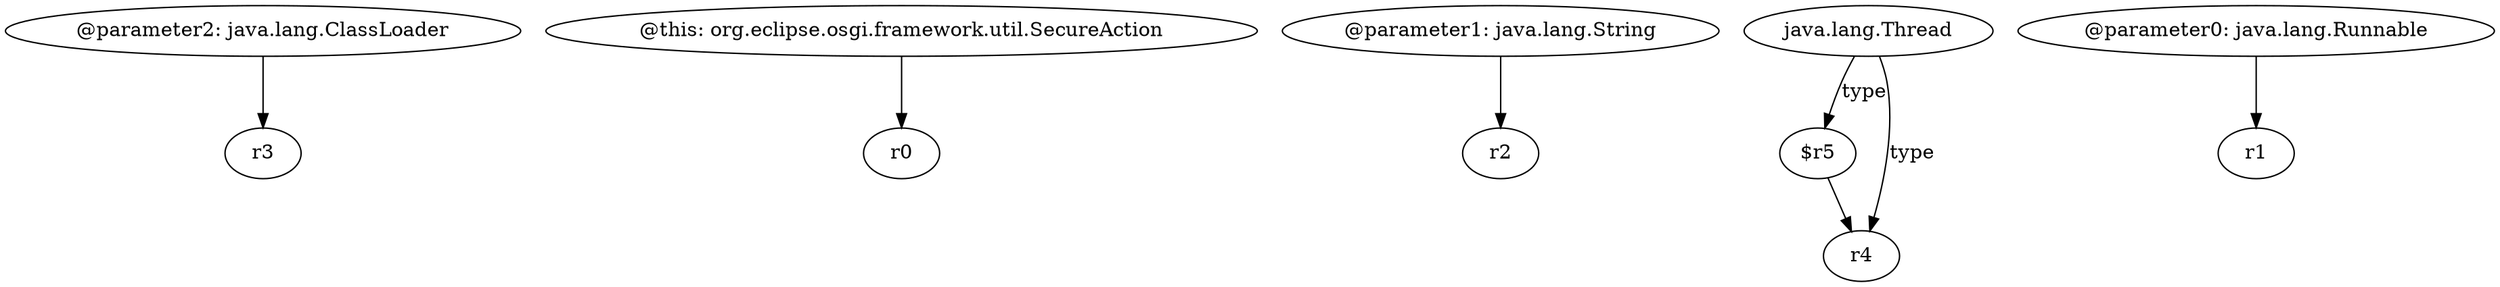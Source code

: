 digraph g {
0[label="@parameter2: java.lang.ClassLoader"]
1[label="r3"]
0->1[label=""]
2[label="@this: org.eclipse.osgi.framework.util.SecureAction"]
3[label="r0"]
2->3[label=""]
4[label="@parameter1: java.lang.String"]
5[label="r2"]
4->5[label=""]
6[label="$r5"]
7[label="r4"]
6->7[label=""]
8[label="@parameter0: java.lang.Runnable"]
9[label="r1"]
8->9[label=""]
10[label="java.lang.Thread"]
10->7[label="type"]
10->6[label="type"]
}